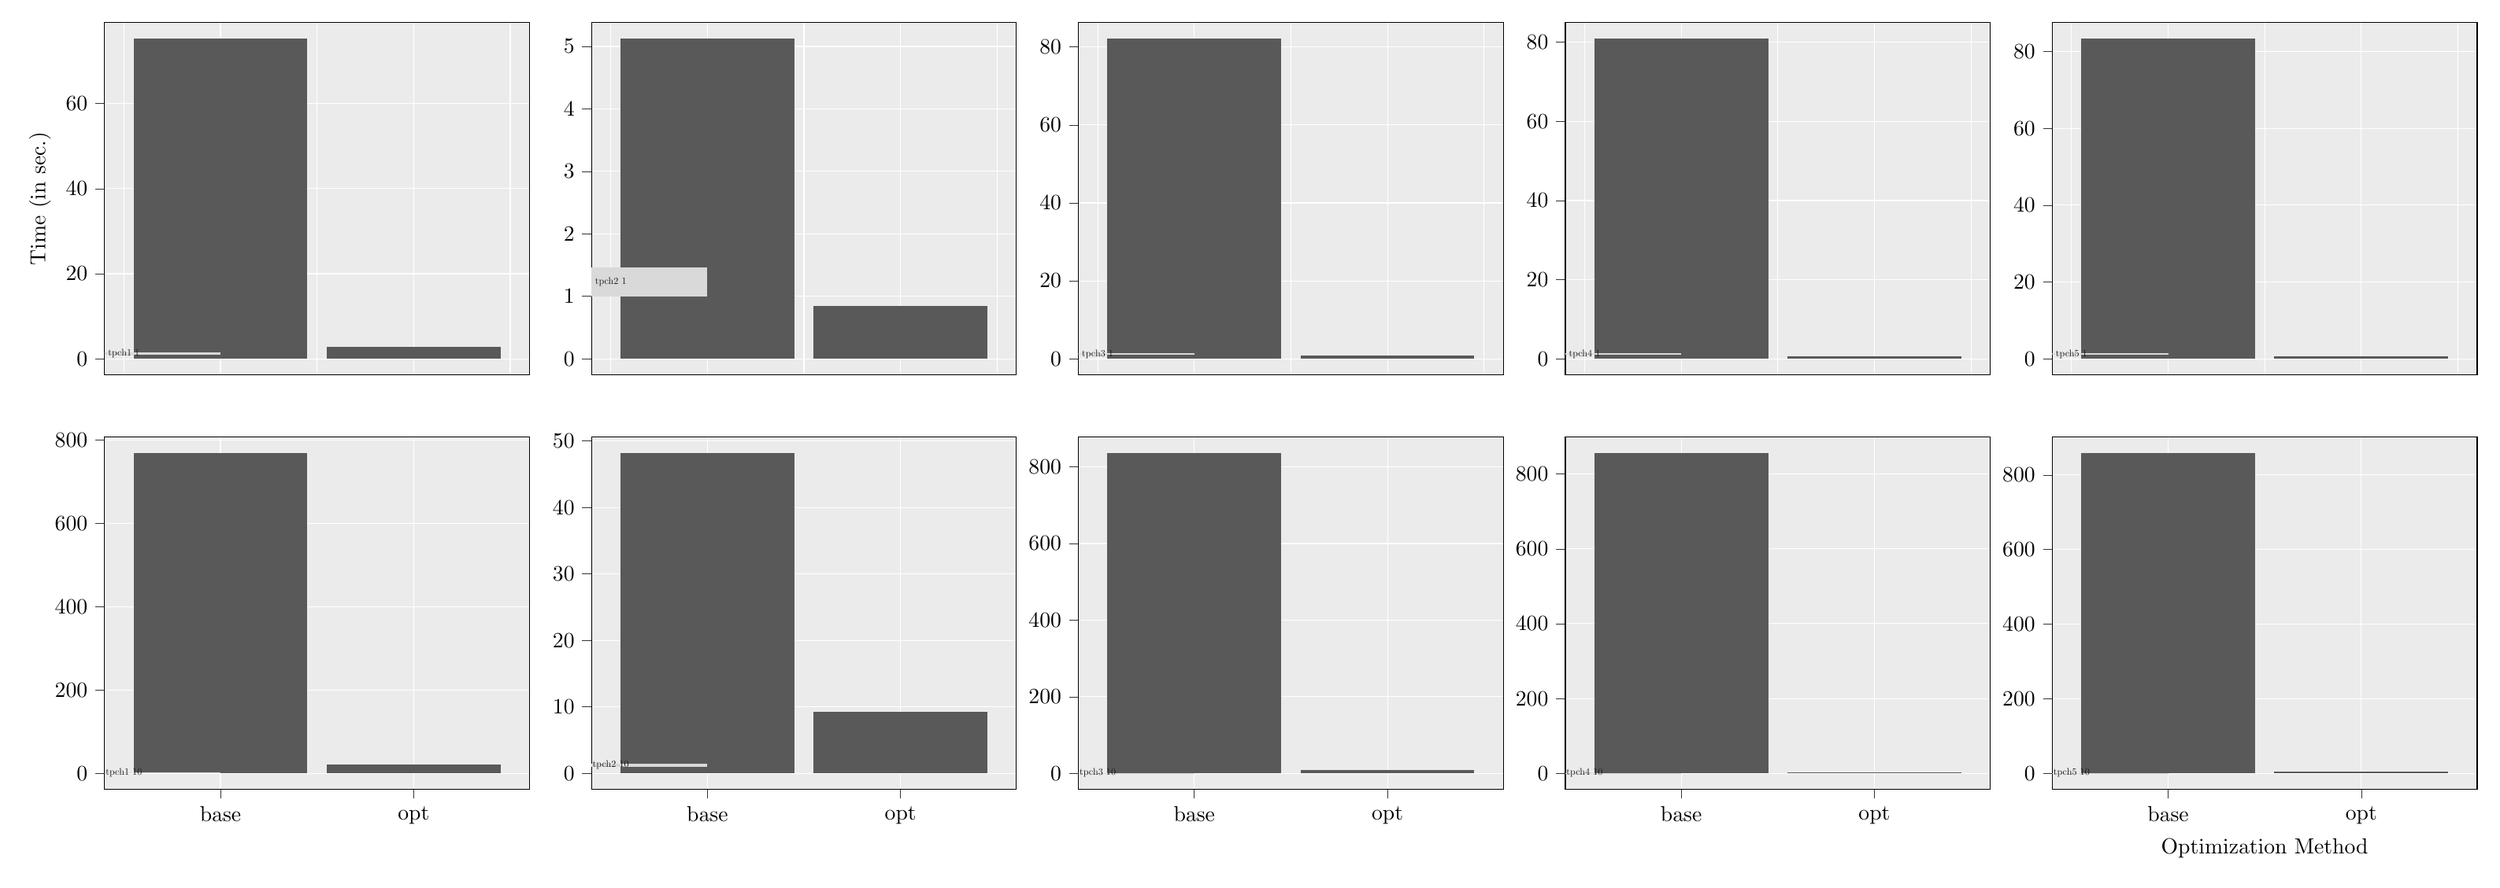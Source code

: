 % This file was created by tikzplotlib v0.9.9.
\begin{tikzpicture}

\begin{groupplot}[group style={group size=5 by 2}]
\nextgroupplot[
axis background/.style={fill=white!92.157!black},
scaled x ticks=manual:{}{\pgfmathparse{#1}},
tick align=outside,
x grid style={white},
xmajorgrids,
xmajorticks=false,
xmin=0.4, xmax=2.6,
xminorgrids,
xtick style={color=white!20!black},
xticklabels={},
y grid style={white},
ylabel={Time (in sec.)},
ymajorgrids,
ymin=-3.767, ymax=79.104,
yminorgrids,
ytick pos=left,
ytick style={color=white!20!black}
]
\path [fill=white!34.902!black, line width=0.354pt]
(axis cs:0.55,0)
--(axis cs:0.55,75.338)
--(axis cs:1.45,75.338)
--(axis cs:1.45,0)
--cycle;
\path [fill=white!34.902!black, line width=0.354pt]
(axis cs:1.55,0)
--(axis cs:1.55,2.738)
--(axis cs:2.45,2.738)
--(axis cs:2.45,0)
--cycle;

\path [draw=none, fill=white!85.098!black]
(axis cs:0,1)
--(axis cs:1,1)
--(axis cs:1,1.458)
--(axis cs:0,1.458)
--cycle;
\draw (axis cs:0.5,1.229) node[
  scale=0.44,
  text=white!10.196!black,
  rotate=0.0,
  align=center
]{tpch1
1};

\nextgroupplot[
axis background/.style={fill=white!92.157!black},
scaled x ticks=manual:{}{\pgfmathparse{#1}},
tick align=outside,
x grid style={white},
xmajorgrids,
xmajorticks=false,
xmin=0.4, xmax=2.6,
xminorgrids,
xtick style={color=white!20!black},
xticklabels={},
y grid style={white},
ymajorgrids,
ymin=-0.257, ymax=5.387,
yminorgrids,
ytick pos=left,
ytick style={color=white!20!black}
]
\path [fill=white!34.902!black, line width=0.354pt]
(axis cs:0.55,0)
--(axis cs:0.55,5.131)
--(axis cs:1.45,5.131)
--(axis cs:1.45,0)
--cycle;
\path [fill=white!34.902!black, line width=0.354pt]
(axis cs:1.55,0)
--(axis cs:1.55,0.843)
--(axis cs:2.45,0.843)
--(axis cs:2.45,0)
--cycle;

\path [draw=none, fill=white!85.098!black]
(axis cs:0,1)
--(axis cs:1,1)
--(axis cs:1,1.458)
--(axis cs:0,1.458)
--cycle;
\draw (axis cs:0.5,1.229) node[
  scale=0.44,
  text=white!10.196!black,
  rotate=0.0,
  align=center
]{tpch2
1};

\nextgroupplot[
axis background/.style={fill=white!92.157!black},
scaled x ticks=manual:{}{\pgfmathparse{#1}},
tick align=outside,
x grid style={white},
xmajorgrids,
xmajorticks=false,
xmin=0.4, xmax=2.6,
xminorgrids,
xtick style={color=white!20!black},
xticklabels={},
y grid style={white},
ymajorgrids,
ymin=-4.112, ymax=86.361,
yminorgrids,
ytick pos=left,
ytick style={color=white!20!black}
]
\path [fill=white!34.902!black, line width=0.354pt]
(axis cs:0.55,0)
--(axis cs:0.55,82.249)
--(axis cs:1.45,82.249)
--(axis cs:1.45,0)
--cycle;
\path [fill=white!34.902!black, line width=0.354pt]
(axis cs:1.55,0)
--(axis cs:1.55,0.911)
--(axis cs:2.45,0.911)
--(axis cs:2.45,0)
--cycle;

\path [draw=none, fill=white!85.098!black]
(axis cs:0,1)
--(axis cs:1,1)
--(axis cs:1,1.458)
--(axis cs:0,1.458)
--cycle;
\draw (axis cs:0.5,1.229) node[
  scale=0.44,
  text=white!10.196!black,
  rotate=0.0,
  align=center
]{tpch3
1};

\nextgroupplot[
axis background/.style={fill=white!92.157!black},
scaled x ticks=manual:{}{\pgfmathparse{#1}},
tick align=outside,
x grid style={white},
xmajorgrids,
xmajorticks=false,
xmin=0.4, xmax=2.6,
xminorgrids,
xtick style={color=white!20!black},
xticklabels={},
y grid style={white},
ymajorgrids,
ymin=-4.051, ymax=85.074,
yminorgrids,
ytick pos=left,
ytick style={color=white!20!black}
]
\path [fill=white!34.902!black, line width=0.354pt]
(axis cs:0.55,0)
--(axis cs:0.55,81.023)
--(axis cs:1.45,81.023)
--(axis cs:1.45,0)
--cycle;
\path [fill=white!34.902!black, line width=0.354pt]
(axis cs:1.55,0)
--(axis cs:1.55,0.662)
--(axis cs:2.45,0.662)
--(axis cs:2.45,0)
--cycle;

\path [draw=none, fill=white!85.098!black]
(axis cs:0,1)
--(axis cs:1,1)
--(axis cs:1,1.458)
--(axis cs:0,1.458)
--cycle;
\draw (axis cs:0.5,1.229) node[
  scale=0.44,
  text=white!10.196!black,
  rotate=0.0,
  align=center
]{tpch4
1};

\nextgroupplot[
axis background/.style={fill=white!92.157!black},
scaled x ticks=manual:{}{\pgfmathparse{#1}},
tick align=outside,
x grid style={white},
xmajorgrids,
xmajorticks=false,
xmin=0.4, xmax=2.6,
xminorgrids,
xtick style={color=white!20!black},
xticklabels={},
y grid style={white},
ymajorgrids,
ymin=-4.175, ymax=87.674,
yminorgrids,
ytick pos=left,
ytick style={color=white!20!black}
]
\path [fill=white!34.902!black, line width=0.354pt]
(axis cs:0.55,0)
--(axis cs:0.55,83.499)
--(axis cs:1.45,83.499)
--(axis cs:1.45,0)
--cycle;
\path [fill=white!34.902!black, line width=0.354pt]
(axis cs:1.55,0)
--(axis cs:1.55,0.673)
--(axis cs:2.45,0.673)
--(axis cs:2.45,0)
--cycle;

\path [draw=none, fill=white!85.098!black]
(axis cs:0,1)
--(axis cs:1,1)
--(axis cs:1,1.458)
--(axis cs:0,1.458)
--cycle;
\draw (axis cs:0.5,1.229) node[
  scale=0.44,
  text=white!10.196!black,
  rotate=0.0,
  align=center
]{tpch5
1};

\nextgroupplot[
axis background/.style={fill=white!92.157!black},
tick align=outside,
tick pos=left,
x grid style={white},
xmajorgrids,
xmin=0.4, xmax=2.6,
xminorgrids,
xtick style={color=white!20!black},
xtick={1,2},
xticklabels={base,opt},
y grid style={white},
ymajorgrids,
ymin=-38.447, ymax=807.39,
yminorgrids,
ytick style={color=white!20!black}
]
\path [fill=white!34.902!black, line width=0.354pt]
(axis cs:0.55,0)
--(axis cs:0.55,768.943)
--(axis cs:1.45,768.943)
--(axis cs:1.45,0)
--cycle;
\path [fill=white!34.902!black, line width=0.354pt]
(axis cs:1.55,0)
--(axis cs:1.55,21.548)
--(axis cs:2.45,21.548)
--(axis cs:2.45,0)
--cycle;

\path [draw=none, fill=white!85.098!black]
(axis cs:0,1)
--(axis cs:1,1)
--(axis cs:1,1.458)
--(axis cs:0,1.458)
--cycle;
\draw (axis cs:0.5,1.229) node[
  scale=0.44,
  text=white!10.196!black,
  rotate=0.0,
  align=center
]{tpch1
10};

\nextgroupplot[
axis background/.style={fill=white!92.157!black},
tick align=outside,
tick pos=left,
x grid style={white},
xmajorgrids,
xmin=0.4, xmax=2.6,
xminorgrids,
xtick style={color=white!20!black},
xtick={1,2},
xticklabels={base,opt},
y grid style={white},
ymajorgrids,
ymin=-2.411, ymax=50.634,
yminorgrids,
ytick style={color=white!20!black}
]
\path [fill=white!34.902!black, line width=0.354pt]
(axis cs:0.55,0)
--(axis cs:0.55,48.223)
--(axis cs:1.45,48.223)
--(axis cs:1.45,0)
--cycle;
\path [fill=white!34.902!black, line width=0.354pt]
(axis cs:1.55,0)
--(axis cs:1.55,9.231)
--(axis cs:2.45,9.231)
--(axis cs:2.45,0)
--cycle;

\path [draw=none, fill=white!85.098!black]
(axis cs:0,1)
--(axis cs:1,1)
--(axis cs:1,1.458)
--(axis cs:0,1.458)
--cycle;
\draw (axis cs:0.5,1.229) node[
  scale=0.44,
  text=white!10.196!black,
  rotate=0.0,
  align=center
]{tpch2
10};

\nextgroupplot[
axis background/.style={fill=white!92.157!black},
tick align=outside,
tick pos=left,
x grid style={white},
xmajorgrids,
xmin=0.4, xmax=2.6,
xminorgrids,
xtick style={color=white!20!black},
xtick={1,2},
xticklabels={base,opt},
y grid style={white},
ymajorgrids,
ymin=-41.839, ymax=878.626,
yminorgrids,
ytick style={color=white!20!black}
]
\path [fill=white!34.902!black, line width=0.354pt]
(axis cs:0.55,0)
--(axis cs:0.55,836.787)
--(axis cs:1.45,836.787)
--(axis cs:1.45,0)
--cycle;
\path [fill=white!34.902!black, line width=0.354pt]
(axis cs:1.55,0)
--(axis cs:1.55,7.731)
--(axis cs:2.45,7.731)
--(axis cs:2.45,0)
--cycle;

\path [draw=none, fill=white!85.098!black]
(axis cs:0,1)
--(axis cs:1,1)
--(axis cs:1,1.458)
--(axis cs:0,1.458)
--cycle;
\draw (axis cs:0.5,1.229) node[
  scale=0.44,
  text=white!10.196!black,
  rotate=0.0,
  align=center
]{tpch3
10};

\nextgroupplot[
axis background/.style={fill=white!92.157!black},
tick align=outside,
tick pos=left,
x grid style={white},
xmajorgrids,
xmin=0.4, xmax=2.6,
xminorgrids,
xtick style={color=white!20!black},
xtick={1,2},
xticklabels={base,opt},
y grid style={white},
ymajorgrids,
ymin=-42.836, ymax=899.565,
yminorgrids,
ytick style={color=white!20!black}
]
\path [fill=white!34.902!black, line width=0.354pt]
(axis cs:0.55,0)
--(axis cs:0.55,856.728)
--(axis cs:1.45,856.728)
--(axis cs:1.45,0)
--cycle;
\path [fill=white!34.902!black, line width=0.354pt]
(axis cs:1.55,0)
--(axis cs:1.55,3.252)
--(axis cs:2.45,3.252)
--(axis cs:2.45,0)
--cycle;

\path [draw=none, fill=white!85.098!black]
(axis cs:0,1)
--(axis cs:1,1)
--(axis cs:1,1.458)
--(axis cs:0,1.458)
--cycle;
\draw (axis cs:0.5,1.229) node[
  scale=0.44,
  text=white!10.196!black,
  rotate=0.0,
  align=center
]{tpch4
10};

\nextgroupplot[
axis background/.style={fill=white!92.157!black},
tick align=outside,
tick pos=left,
x grid style={white},
xlabel={Optimization Method},
xmajorgrids,
xmin=0.4, xmax=2.6,
xminorgrids,
xtick style={color=white!20!black},
xtick={1,2},
xticklabels={base,opt},
y grid style={white},
ymajorgrids,
ymin=-42.982, ymax=902.627,
yminorgrids,
ytick style={color=white!20!black}
]
\path [fill=white!34.902!black, line width=0.354pt]
(axis cs:0.55,0)
--(axis cs:0.55,859.645)
--(axis cs:1.45,859.645)
--(axis cs:1.45,0)
--cycle;
\path [fill=white!34.902!black, line width=0.354pt]
(axis cs:1.55,0)
--(axis cs:1.55,3.955)
--(axis cs:2.45,3.955)
--(axis cs:2.45,0)
--cycle;

\path [draw=none, fill=white!85.098!black]
(axis cs:0,1)
--(axis cs:1,1)
--(axis cs:1,1.458)
--(axis cs:0,1.458)
--cycle;
\draw (axis cs:0.5,1.229) node[
  scale=0.44,
  text=white!10.196!black,
  rotate=0.0,
  align=center
]{tpch5
10};
\end{groupplot}

\end{tikzpicture}
